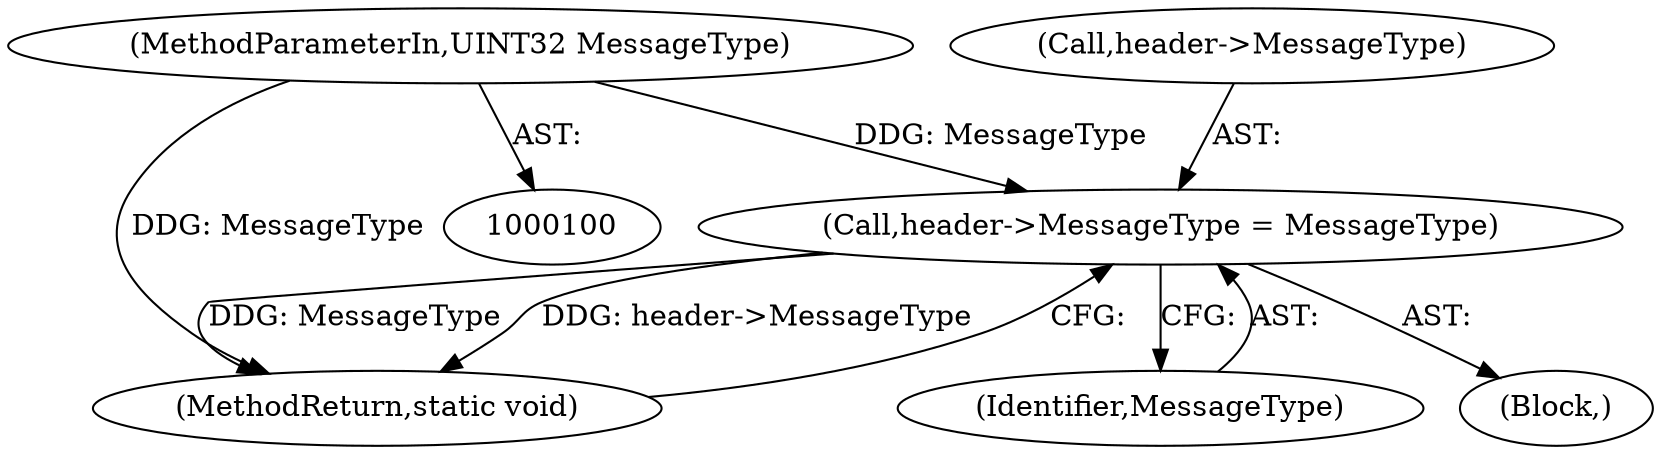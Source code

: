 digraph "0_FreeRDP_2ee663f39dc8dac3d9988e847db19b2d7e3ac8c6_0@pointer" {
"1000111" [label="(Call,header->MessageType = MessageType)"];
"1000102" [label="(MethodParameterIn,UINT32 MessageType)"];
"1000103" [label="(Block,)"];
"1000116" [label="(MethodReturn,static void)"];
"1000102" [label="(MethodParameterIn,UINT32 MessageType)"];
"1000111" [label="(Call,header->MessageType = MessageType)"];
"1000115" [label="(Identifier,MessageType)"];
"1000112" [label="(Call,header->MessageType)"];
"1000111" -> "1000103"  [label="AST: "];
"1000111" -> "1000115"  [label="CFG: "];
"1000112" -> "1000111"  [label="AST: "];
"1000115" -> "1000111"  [label="AST: "];
"1000116" -> "1000111"  [label="CFG: "];
"1000111" -> "1000116"  [label="DDG: MessageType"];
"1000111" -> "1000116"  [label="DDG: header->MessageType"];
"1000102" -> "1000111"  [label="DDG: MessageType"];
"1000102" -> "1000100"  [label="AST: "];
"1000102" -> "1000116"  [label="DDG: MessageType"];
}
